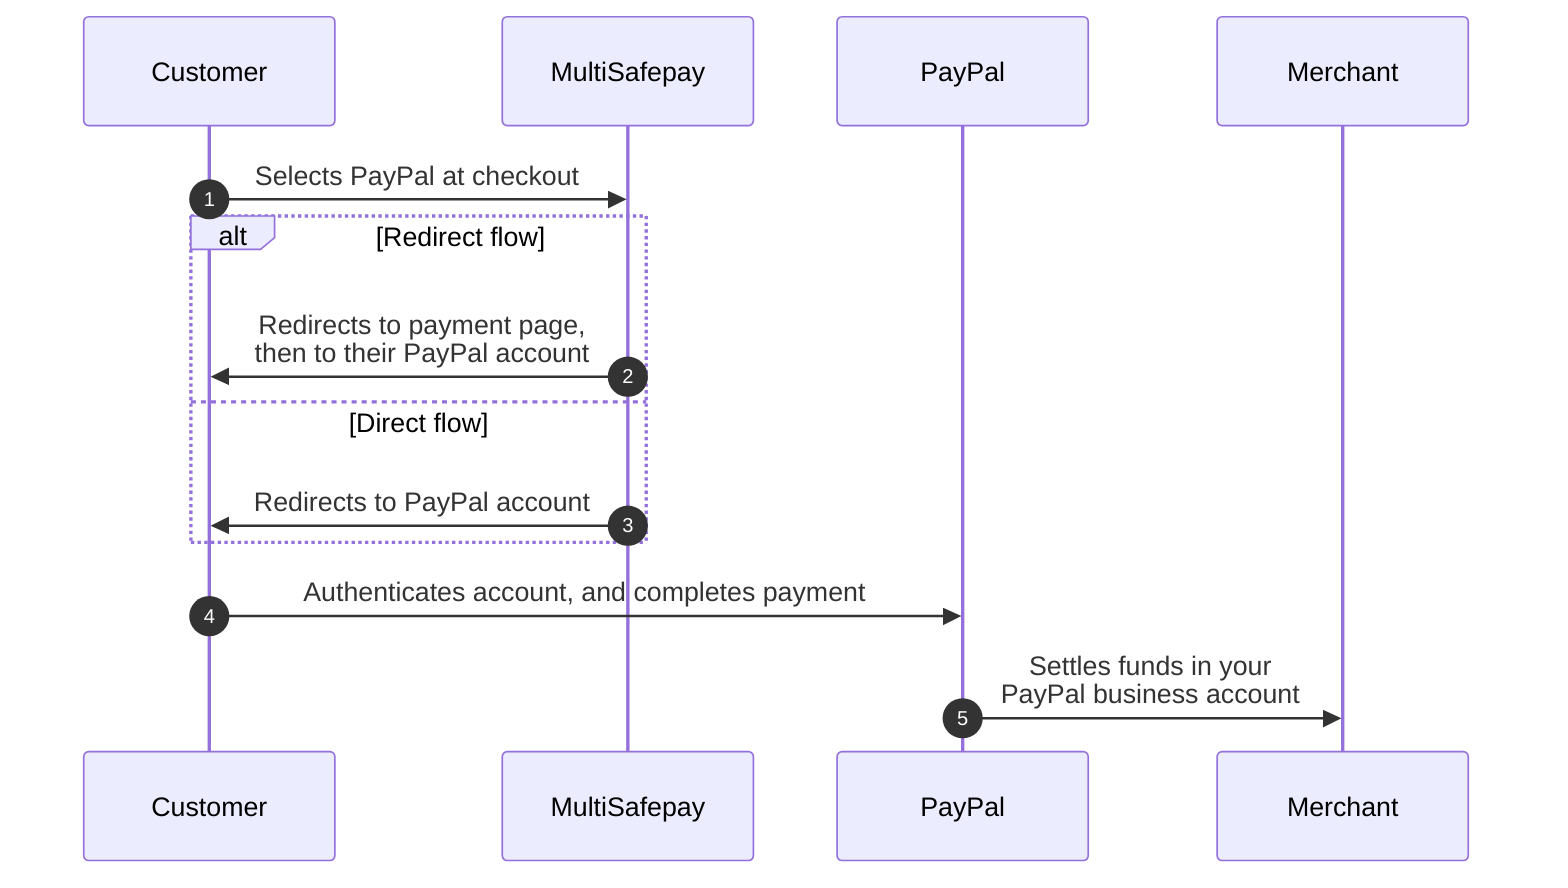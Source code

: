 sequenceDiagram
    autonumber
    participant C as Customer
    participant Mu as MultiSafepay
    participant P as PayPal
    participant Me as Merchant

    C->>Mu: Selects PayPal at checkout
    alt Redirect flow
    Mu->>C: Redirects to payment page, <br> then to their PayPal account
    else Direct flow
    Mu->>C: Redirects to PayPal account
    end
    C->>P: Authenticates account, and completes payment 
    P->>Me: Settles funds in your <br> PayPal business account